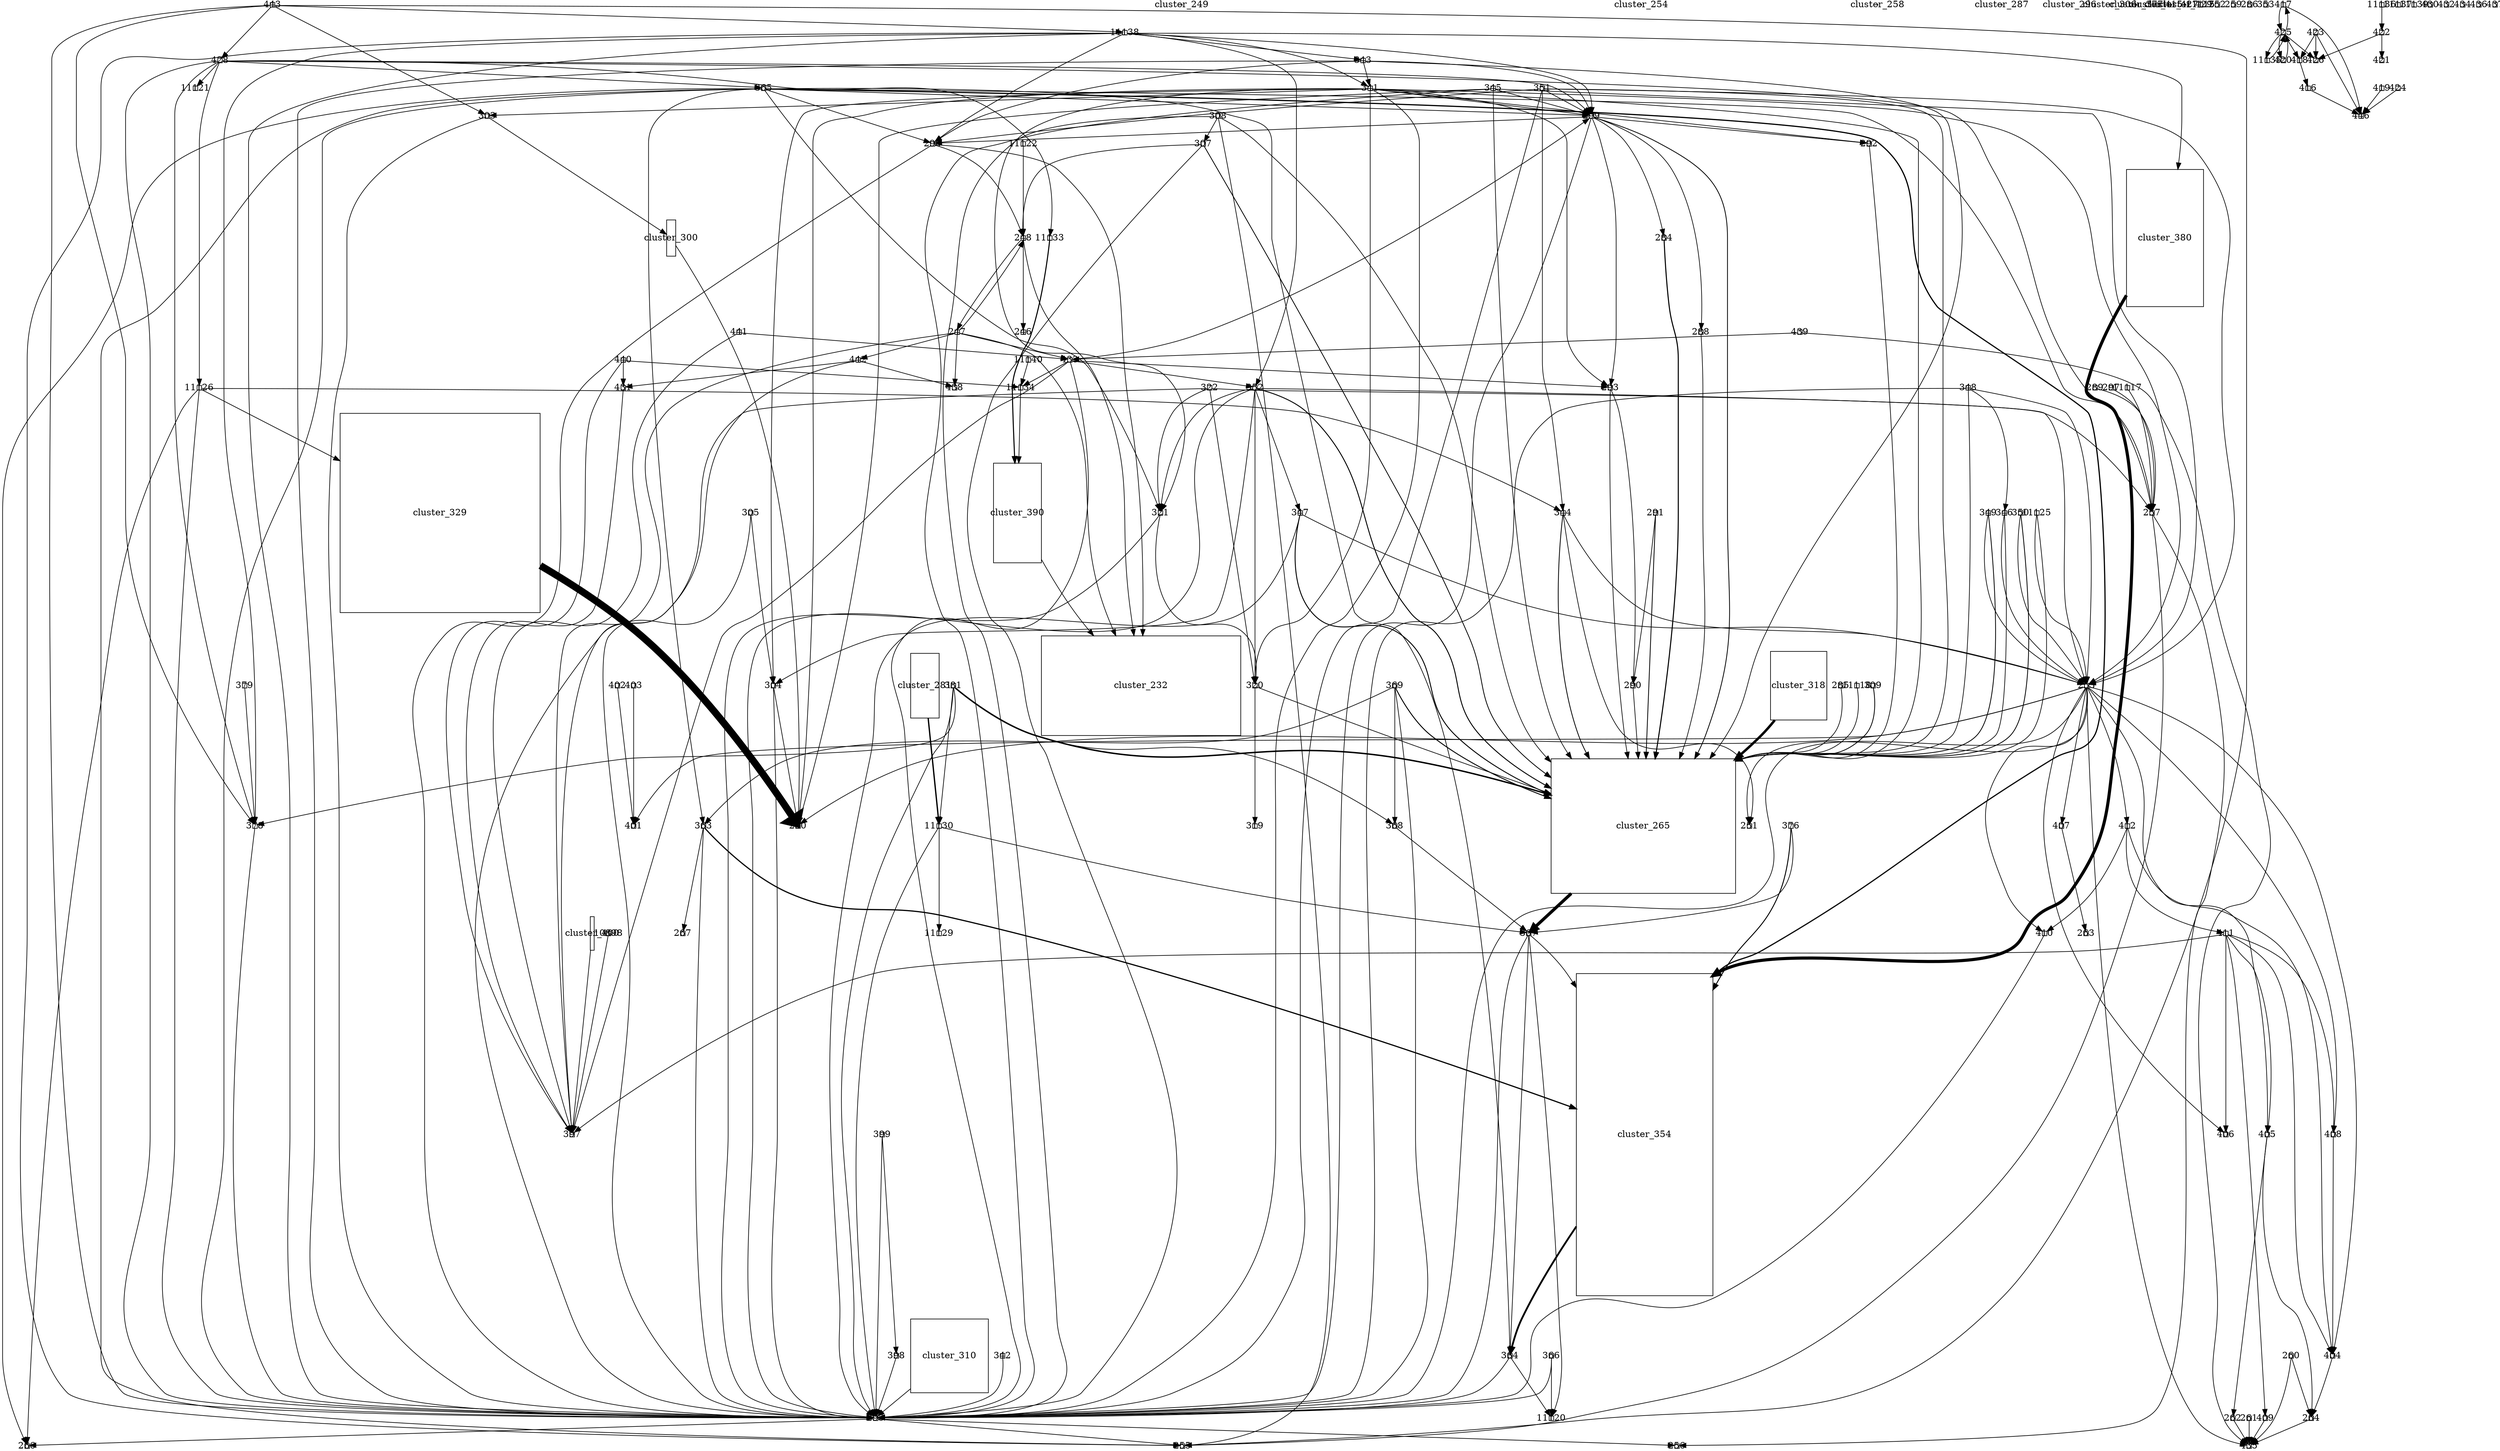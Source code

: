digraph G {
    cluster_232 [ shape=rectangle,width=4.27777777778,height=2.13888888889,fixedsize=true,id=5,type="node" ];
    cluster_249 [ shape=rectangle,width=0,height=0,fixedsize=true,id=25,type="node" ];
    cluster_254 [ shape=rectangle,width=0,height=0,fixedsize=true,id=30,type="node" ];
    cluster_258 [ shape=rectangle,width=0,height=0,fixedsize=true,id=34,type="node" ];
    cluster_265 [ shape=rectangle,width=3.95972222222,height=2.88888888889,fixedsize=true,id=41,type="node" ];
    cluster_281 [ shape=rectangle,width=0.611111111111,height=1.38888888889,fixedsize=true,id=58,type="node" ];
    cluster_287 [ shape=rectangle,width=0,height=0,fixedsize=true,id=66,type="node" ];
    cluster_296 [ shape=rectangle,width=0,height=0,fixedsize=true,id=76,type="node" ];
    cluster_300 [ shape=rectangle,width=0.1915,height=0.777777777778,fixedsize=true,id=80,type="node" ];
    cluster_306 [ shape=rectangle,width=0,height=0,fixedsize=true,id=86,type="node" ];
    cluster_310 [ shape=rectangle,width=1.66666666667,height=1.58333333333,fixedsize=true,id=90,type="node" ];
    cluster_318 [ shape=rectangle,width=1.20484722222,height=1.47222222222,fixedsize=true,id=98,type="node" ];
    cluster_329 [ shape=rectangle,width=4.28666666667,height=4.27777777778,fixedsize=true,id=111,type="node" ];
    cluster_354 [ shape=rectangle,width=2.93055555556,height=6.91666666667,fixedsize=true,id=140,type="node" ];
    cluster_377 [ shape=rectangle,width=0,height=0,fixedsize=true,id=167,type="node" ];
    cluster_380 [ shape=rectangle,width=1.65277777778,height=2.94444444444,fixedsize=true,id=170,type="node" ];
    cluster_390 [ shape=rectangle,width=1.03348611111,height=2.13888888889,fixedsize=true,id=182,type="node" ];
    cluster_400 [ shape=rectangle,width=0.0833333333333,height=0.722222222222,fixedsize=true,id=195,type="node" ];
    cluster_415 [ shape=rectangle,width=0,height=0,fixedsize=true,id=210,type="node" ];
    cluster_427 [ shape=rectangle,width=0,height=0,fixedsize=true,id=225,type="node" ];
    cluster_429 [ shape=rectangle,width=0,height=0,fixedsize=true,id=231,type="node" ];
    246 [ shape=rectangle,width=0.1,height=0.1,fixedsize=true,id=6,metric1=119,metric2="",type=leaf ];
    247 [ shape=rectangle,width=0.1,height=0.1,fixedsize=true,id=7,metric1=360,metric2="",type=leaf ];
    248 [ shape=rectangle,width=0.1,height=0.1,fixedsize=true,id=8,metric1=172,metric2="",type=leaf ];
    11115 [ shape=rectangle,width=0.1,height=0.1,fixedsize=true,id=9,metric1=12,metric2="",type=leaf ];
    250 [ shape=rectangle,width=0.1,height=0.1,fixedsize=true,id=26,metric1=20,metric2="",type=leaf ];
    251 [ shape=rectangle,width=0.1,height=0.1,fixedsize=true,id=27,metric1=13,metric2="",type=leaf ];
    252 [ shape=rectangle,width=0.1,height=0.1,fixedsize=true,id=28,metric1=31,metric2="",type=leaf ];
    253 [ shape=rectangle,width=0.1,height=0.1,fixedsize=true,id=29,metric1=77,metric2="",type=leaf ];
    255 [ shape=rectangle,width=0.1,height=0.1,fixedsize=true,id=31,metric1=160,metric2="",type=leaf ];
    256 [ shape=rectangle,width=0.1,height=0.1,fixedsize=true,id=32,metric1=143,metric2="",type=leaf ];
    257 [ shape=rectangle,width=0.1,height=0.1,fixedsize=true,id=33,metric1=276,metric2="",type=leaf ];
    259 [ shape=rectangle,width=0.1,height=0.1,fixedsize=true,id=35,metric1=33,metric2="",type=leaf ];
    260 [ shape=rectangle,width=0.1,height=0.1,fixedsize=true,id=36,metric1=38,metric2="",type=leaf ];
    261 [ shape=rectangle,width=0.1,height=0.1,fixedsize=true,id=37,metric1=43,metric2="",type=leaf ];
    262 [ shape=rectangle,width=0.1,height=0.1,fixedsize=true,id=38,metric1=23,metric2="",type=leaf ];
    263 [ shape=rectangle,width=0.1,height=0.1,fixedsize=true,id=39,metric1=31,metric2="",type=leaf ];
    264 [ shape=rectangle,width=0.1,height=0.1,fixedsize=true,id=40,metric1=47,metric2="",type=leaf ];
    266 [ shape=rectangle,width=0.1,height=0.1,fixedsize=true,id=42,metric1=22,metric2="",type=leaf ];
    267 [ shape=rectangle,width=0.1,height=0.1,fixedsize=true,id=43,metric1=789,metric2="",type=leaf ];
    284 [ shape=rectangle,width=0.1,height=0.1,fixedsize=true,id=59,metric1=60,metric2="",type=leaf ];
    285 [ shape=rectangle,width=0.1,height=0.1,fixedsize=true,id=60,metric1=55,metric2="",type=leaf ];
    286 [ shape=rectangle,width=0.1,height=0.1,fixedsize=true,id=61,metric1=83,metric2="",type=leaf ];
    11117 [ shape=rectangle,width=0.1,height=0.1,fixedsize=true,id=62,metric1=30,metric2="",type=leaf ];
    288 [ shape=rectangle,width=0.1,height=0.1,fixedsize=true,id=67,metric1=28,metric2="",type=leaf ];
    289 [ shape=rectangle,width=0.1,height=0.1,fixedsize=true,id=68,metric1=182,metric2="",type=leaf ];
    290 [ shape=rectangle,width=0.1,height=0.1,fixedsize=true,id=69,metric1=33,metric2="",type=leaf ];
    291 [ shape=rectangle,width=0.1,height=0.1,fixedsize=true,id=70,metric1=122,metric2="",type=leaf ];
    292 [ shape=rectangle,width=0.1,height=0.1,fixedsize=true,id=71,metric1=55,metric2="",type=leaf ];
    293 [ shape=rectangle,width=0.1,height=0.1,fixedsize=true,id=72,metric1=140,metric2="",type=leaf ];
    11118 [ shape=rectangle,width=0.1,height=0.1,fixedsize=true,id=73,metric1=9,metric2="",type=leaf ];
    295 [ shape=rectangle,width=0.1,height=0.1,fixedsize=true,id=75,metric1=395,metric2="",type=leaf ];
    297 [ shape=rectangle,width=0.1,height=0.1,fixedsize=true,id=77,metric1=116,metric2="",type=leaf ];
    298 [ shape=rectangle,width=0.1,height=0.1,fixedsize=true,id=78,metric1=151,metric2="",type=leaf ];
    299 [ shape=rectangle,width=0.1,height=0.1,fixedsize=true,id=79,metric1=151,metric2="",type=leaf ];
    303 [ shape=rectangle,width=0.1,height=0.1,fixedsize=true,id=81,metric1=16,metric2="",type=leaf ];
    304 [ shape=rectangle,width=0.1,height=0.1,fixedsize=true,id=82,metric1=75,metric2="",type=leaf ];
    305 [ shape=rectangle,width=0.1,height=0.1,fixedsize=true,id=83,metric1=47,metric2="",type=leaf ];
    307 [ shape=rectangle,width=0.1,height=0.1,fixedsize=true,id=87,metric1=85,metric2="",type=leaf ];
    308 [ shape=rectangle,width=0.1,height=0.1,fixedsize=true,id=88,metric1=114,metric2="",type=leaf ];
    309 [ shape=rectangle,width=0.1,height=0.1,fixedsize=true,id=89,metric1=57,metric2="",type=leaf ];
    319 [ shape=rectangle,width=0.1,height=0.1,fixedsize=true,id=99,metric1=18,metric2="",type=leaf ];
    320 [ shape=rectangle,width=0.1,height=0.1,fixedsize=true,id=100,metric1=111,metric2="",type=leaf ];
    321 [ shape=rectangle,width=0.1,height=0.1,fixedsize=true,id=101,metric1=230,metric2="",type=leaf ];
    322 [ shape=rectangle,width=0.1,height=0.1,fixedsize=true,id=102,metric1=96,metric2="",type=leaf ];
    11121 [ shape=rectangle,width=0.1,height=0.1,fixedsize=true,id=103,metric1=1,metric2="",type=leaf ];
    11122 [ shape=rectangle,width=0.1,height=0.1,fixedsize=true,id=104,metric1=15,metric2="",type=leaf ];
    341 [ shape=rectangle,width=0.1,height=0.1,fixedsize=true,id=112,metric1=93,metric2="",type=leaf ];
    342 [ shape=rectangle,width=0.1,height=0.1,fixedsize=true,id=113,metric1=50,metric2="",type=leaf ];
    343 [ shape=rectangle,width=0.1,height=0.1,fixedsize=true,id=114,metric1=317,metric2="",type=leaf ];
    344 [ shape=rectangle,width=0.1,height=0.1,fixedsize=true,id=115,metric1=85,metric2="",type=leaf ];
    345 [ shape=rectangle,width=0.1,height=0.1,fixedsize=true,id=116,metric1=64,metric2="",type=leaf ];
    346 [ shape=rectangle,width=0.1,height=0.1,fixedsize=true,id=117,metric1=18,metric2="",type=leaf ];
    347 [ shape=rectangle,width=0.1,height=0.1,fixedsize=true,id=118,metric1=54,metric2="",type=leaf ];
    348 [ shape=rectangle,width=0.1,height=0.1,fixedsize=true,id=119,metric1=66,metric2="",type=leaf ];
    349 [ shape=rectangle,width=0.1,height=0.1,fixedsize=true,id=120,metric1=23,metric2="",type=leaf ];
    350 [ shape=rectangle,width=0.1,height=0.1,fixedsize=true,id=121,metric1=67,metric2="",type=leaf ];
    351 [ shape=rectangle,width=0.1,height=0.1,fixedsize=true,id=122,metric1=165,metric2="",type=leaf ];
    352 [ shape=rectangle,width=0.1,height=0.1,fixedsize=true,id=123,metric1=35,metric2="",type=leaf ];
    353 [ shape=rectangle,width=0.1,height=0.1,fixedsize=true,id=124,metric1=56,metric2="",type=leaf ];
    11125 [ shape=rectangle,width=0.1,height=0.1,fixedsize=true,id=125,metric1=14,metric2="",type=leaf ];
    11126 [ shape=rectangle,width=0.1,height=0.1,fixedsize=true,id=126,metric1=4,metric2="",type=leaf ];
    363 [ shape=rectangle,width=0.1,height=0.1,fixedsize=true,id=141,metric1=216,metric2="",type=leaf ];
    364 [ shape=rectangle,width=0.1,height=0.1,fixedsize=true,id=142,metric1=79,metric2="",type=leaf ];
    365 [ shape=rectangle,width=0.1,height=0.1,fixedsize=true,id=143,metric1=325,metric2="",type=leaf ];
    366 [ shape=rectangle,width=0.1,height=0.1,fixedsize=true,id=144,metric1=117,metric2="",type=leaf ];
    367 [ shape=rectangle,width=0.1,height=0.1,fixedsize=true,id=145,metric1=228,metric2="",type=leaf ];
    368 [ shape=rectangle,width=0.1,height=0.1,fixedsize=true,id=146,metric1=75,metric2="",type=leaf ];
    369 [ shape=rectangle,width=0.1,height=0.1,fixedsize=true,id=147,metric1=216,metric2="",type=leaf ];
    376 [ shape=rectangle,width=0.1,height=0.1,fixedsize=true,id=148,metric1=88,metric2="",type=leaf ];
    11129 [ shape=rectangle,width=0.1,height=0.1,fixedsize=true,id=149,metric1=12,metric2="",type=leaf ];
    11130 [ shape=rectangle,width=0.1,height=0.1,fixedsize=true,id=150,metric1=134,metric2="",type=leaf ];
    378 [ shape=rectangle,width=0.1,height=0.1,fixedsize=true,id=168,metric1=476,metric2="",type=leaf ];
    379 [ shape=rectangle,width=0.1,height=0.1,fixedsize=true,id=169,metric1=38,metric2="",type=leaf ];
    381 [ shape=rectangle,width=0.1,height=0.1,fixedsize=true,id=171,metric1=62,metric2="",type=leaf ];
    397 [ shape=rectangle,width=0.1,height=0.1,fixedsize=true,id=183,metric1=107,metric2="",type=leaf ];
    398 [ shape=rectangle,width=0.1,height=0.1,fixedsize=true,id=184,metric1=23,metric2="",type=leaf ];
    399 [ shape=rectangle,width=0.1,height=0.1,fixedsize=true,id=185,metric1=62,metric2="",type=leaf ];
    10898 [ shape=rectangle,width=0.1,height=0.1,fixedsize=true,id=186,metric1=250,metric2="",type=leaf ];
    11133 [ shape=rectangle,width=0.1,height=0.1,fixedsize=true,id=187,metric1=5,metric2="",type=leaf ];
    11134 [ shape=rectangle,width=0.1,height=0.1,fixedsize=true,id=188,metric1=4,metric2="",type=leaf ];
    401 [ shape=rectangle,width=0.1,height=0.1,fixedsize=true,id=196,metric1=26,metric2="",type=leaf ];
    402 [ shape=rectangle,width=0.1,height=0.1,fixedsize=true,id=197,metric1=122,metric2="",type=leaf ];
    403 [ shape=rectangle,width=0.1,height=0.1,fixedsize=true,id=198,metric1=71,metric2="",type=leaf ];
    404 [ shape=rectangle,width=0.1,height=0.1,fixedsize=true,id=199,metric1=110,metric2="",type=leaf ];
    405 [ shape=rectangle,width=0.1,height=0.1,fixedsize=true,id=200,metric1=12,metric2="",type=leaf ];
    406 [ shape=rectangle,width=0.1,height=0.1,fixedsize=true,id=201,metric1=119,metric2="",type=leaf ];
    407 [ shape=rectangle,width=0.1,height=0.1,fixedsize=true,id=202,metric1=2,metric2="",type=leaf ];
    408 [ shape=rectangle,width=0.1,height=0.1,fixedsize=true,id=203,metric1=158,metric2="",type=leaf ];
    409 [ shape=rectangle,width=0.1,height=0.1,fixedsize=true,id=204,metric1=39,metric2="",type=leaf ];
    410 [ shape=rectangle,width=0.1,height=0.1,fixedsize=true,id=205,metric1=18,metric2="",type=leaf ];
    411 [ shape=rectangle,width=0.1,height=0.1,fixedsize=true,id=206,metric1=60,metric2="",type=leaf ];
    412 [ shape=rectangle,width=0.1,height=0.1,fixedsize=true,id=207,metric1=50,metric2="",type=leaf ];
    416 [ shape=rectangle,width=0.1,height=0.1,fixedsize=true,id=211,metric1=4,metric2="",type=leaf ];
    417 [ shape=rectangle,width=0.1,height=0.1,fixedsize=true,id=212,metric1=9,metric2="",type=leaf ];
    418 [ shape=rectangle,width=0.1,height=0.1,fixedsize=true,id=213,metric1=154,metric2="",type=leaf ];
    419 [ shape=rectangle,width=0.1,height=0.1,fixedsize=true,id=214,metric1=617,metric2="",type=leaf ];
    420 [ shape=rectangle,width=0.1,height=0.1,fixedsize=true,id=215,metric1=33,metric2="",type=leaf ];
    421 [ shape=rectangle,width=0.1,height=0.1,fixedsize=true,id=216,metric1=6,metric2="",type=leaf ];
    422 [ shape=rectangle,width=0.1,height=0.1,fixedsize=true,id=217,metric1=132,metric2="",type=leaf ];
    423 [ shape=rectangle,width=0.1,height=0.1,fixedsize=true,id=218,metric1=36,metric2="",type=leaf ];
    424 [ shape=rectangle,width=0.1,height=0.1,fixedsize=true,id=219,metric1=13,metric2="",type=leaf ];
    425 [ shape=rectangle,width=0.1,height=0.1,fixedsize=true,id=220,metric1=49,metric2="",type=leaf ];
    426 [ shape=rectangle,width=0.1,height=0.1,fixedsize=true,id=221,metric1=6,metric2="",type=leaf ];
    446 [ shape=rectangle,width=0.1,height=0.1,fixedsize=true,id=222,metric1=11,metric2="",type=leaf ];
    11135 [ shape=rectangle,width=0.1,height=0.1,fixedsize=true,id=223,metric1=2,metric2="",type=leaf ];
    11136 [ shape=rectangle,width=0.1,height=0.1,fixedsize=true,id=224,metric1=17,metric2="",type=leaf ];
    428 [ shape=rectangle,width=0.1,height=0.1,fixedsize=true,id=226,metric1=60,metric2="",type=leaf ];
    443 [ shape=rectangle,width=0.1,height=0.1,fixedsize=true,id=227,metric1=325,metric2="",type=leaf ];
    11137 [ shape=rectangle,width=0.1,height=0.1,fixedsize=true,id=228,metric1=7,metric2="",type=leaf ];
    11138 [ shape=rectangle,width=0.1,height=0.1,fixedsize=true,id=229,metric1=65,metric2="",type=leaf ];
    11139 [ shape=rectangle,width=0.1,height=0.1,fixedsize=true,id=230,metric1=5,metric2="",type=leaf ];
    430 [ shape=rectangle,width=0.1,height=0.1,fixedsize=true,id=232,metric1=60,metric2="",type=leaf ];
    431 [ shape=rectangle,width=0.1,height=0.1,fixedsize=true,id=233,metric1=44,metric2="",type=leaf ];
    432 [ shape=rectangle,width=0.1,height=0.1,fixedsize=true,id=234,metric1=176,metric2="",type=leaf ];
    433 [ shape=rectangle,width=0.1,height=0.1,fixedsize=true,id=235,metric1=206,metric2="",type=leaf ];
    434 [ shape=rectangle,width=0.1,height=0.1,fixedsize=true,id=236,metric1=19,metric2="",type=leaf ];
    435 [ shape=rectangle,width=0.1,height=0.1,fixedsize=true,id=237,metric1=179,metric2="",type=leaf ];
    436 [ shape=rectangle,width=0.1,height=0.1,fixedsize=true,id=238,metric1=15,metric2="",type=leaf ];
    437 [ shape=rectangle,width=0.1,height=0.1,fixedsize=true,id=239,metric1=31,metric2="",type=leaf ];
    438 [ shape=rectangle,width=0.1,height=0.1,fixedsize=true,id=240,metric1=38,metric2="",type=leaf ];
    439 [ shape=rectangle,width=0.1,height=0.1,fixedsize=true,id=241,metric1=50,metric2="",type=leaf ];
    440 [ shape=rectangle,width=0.1,height=0.1,fixedsize=true,id=242,metric1=48,metric2="",type=leaf ];
    441 [ shape=rectangle,width=0.1,height=0.1,fixedsize=true,id=243,metric1=20,metric2="",type=leaf ];
    442 [ shape=rectangle,width=0.1,height=0.1,fixedsize=true,id=244,metric1=155,metric2="",type=leaf ];
    11140 [ shape=rectangle,width=0.1,height=0.1,fixedsize=true,id=245,metric1=13,metric2="",type=leaf ];
    11120 [ shape=rectangle,width=0.1,height=0.1,fixedsize=true,id=247,metric1=30,metric2="",type=leaf ];
    253 -> 250 [ style="setlinewidth(1)" ];
    253 -> 251 [ style="setlinewidth(1)" ];
    253 -> 295 [ style="setlinewidth(1)" ];
    253 -> 412 [ style="setlinewidth(1)" ];
    253 -> 401 [ style="setlinewidth(1)" ];
    253 -> 404 [ style="setlinewidth(1)" ];
    253 -> 410 [ style="setlinewidth(1)" ];
    253 -> 405 [ style="setlinewidth(1)" ];
    253 -> 406 [ style="setlinewidth(1)" ];
    253 -> 407 [ style="setlinewidth(1)" ];
    253 -> 408 [ style="setlinewidth(1)" ];
    253 -> 435 [ style="setlinewidth(1)" ];
    341 -> 250 [ style="setlinewidth(1)" ];
    341 -> 253 [ style="setlinewidth(1)" ];
    341 -> 292 [ style="setlinewidth(1)" ];
    341 -> 293 [ style="setlinewidth(1)" ];
    341 -> 295 [ style="setlinewidth(1)" ];
    341 -> 299 [ style="setlinewidth(1)" ];
    341 -> 304 [ style="setlinewidth(1)" ];
    341 -> 303 [ style="setlinewidth(1)" ];
    341 -> 320 [ style="setlinewidth(1)" ];
    341 -> 321 [ style="setlinewidth(1)" ];
    341 -> cluster_265 [ style="setlinewidth(1)" ];
    342 -> 295 [ style="setlinewidth(1)" ];
    343 -> 341 [ style="setlinewidth(1)" ];
    343 -> 295 [ style="setlinewidth(1)" ];
    343 -> 298 [ style="setlinewidth(1)" ];
    343 -> 299 [ style="setlinewidth(1)" ];
    343 -> cluster_265 [ style="setlinewidth(1)" ];
    344 -> 251 [ style="setlinewidth(1)" ];
    344 -> 253 [ style="setlinewidth(1)" ];
    344 -> cluster_265 [ style="setlinewidth(1.2)" ];
    345 -> 250 [ style="setlinewidth(1)" ];
    345 -> 253 [ style="setlinewidth(1)" ];
    345 -> 295 [ style="setlinewidth(1)" ];
    345 -> 299 [ style="setlinewidth(1)" ];
    345 -> cluster_265 [ style="setlinewidth(1)" ];
    11125 -> 253 [ style="setlinewidth(1)" ];
    11125 -> cluster_265 [ style="setlinewidth(1)" ];
    346 -> 253 [ style="setlinewidth(1)" ];
    346 -> cluster_265 [ style="setlinewidth(1)" ];
    11126 -> 344 [ style="setlinewidth(1)" ];
    11126 -> 266 [ style="setlinewidth(1)" ];
    11126 -> 295 [ style="setlinewidth(1)" ];
    11126 -> cluster_329 [ style="setlinewidth(1)" ];
    347 -> 253 [ style="setlinewidth(1)" ];
    347 -> 295 [ style="setlinewidth(1)" ];
    347 -> cluster_265 [ style="setlinewidth(1.4)" ];
    348 -> 253 [ style="setlinewidth(1)" ];
    348 -> 346 [ style="setlinewidth(1)" ];
    348 -> 295 [ style="setlinewidth(1)" ];
    348 -> cluster_265 [ style="setlinewidth(1)" ];
    349 -> 253 [ style="setlinewidth(1)" ];
    349 -> cluster_265 [ style="setlinewidth(1.2)" ];
    350 -> 253 [ style="setlinewidth(1)" ];
    350 -> cluster_265 [ style="setlinewidth(1.2)" ];
    351 -> 253 [ style="setlinewidth(1)" ];
    351 -> 344 [ style="setlinewidth(1)" ];
    351 -> 295 [ style="setlinewidth(1)" ];
    351 -> 298 [ style="setlinewidth(1)" ];
    351 -> 299 [ style="setlinewidth(1)" ];
    351 -> cluster_265 [ style="setlinewidth(1)" ];
    352 -> 253 [ style="setlinewidth(1)" ];
    352 -> 347 [ style="setlinewidth(1)" ];
    352 -> 295 [ style="setlinewidth(1)" ];
    352 -> 304 [ style="setlinewidth(1)" ];
    352 -> 320 [ style="setlinewidth(1)" ];
    352 -> 321 [ style="setlinewidth(1)" ];
    352 -> cluster_265 [ style="setlinewidth(1.4)" ];
    257 -> 255 [ style="setlinewidth(1)" ];
    257 -> 256 [ style="setlinewidth(1)" ];
    368 -> 367 [ style="setlinewidth(1)" ];
    376 -> 367 [ style="setlinewidth(1)" ];
    376 -> cluster_354 [ style="setlinewidth(1.4)" ];
    363 -> 267 [ style="setlinewidth(1)" ];
    363 -> 295 [ style="setlinewidth(1)" ];
    363 -> cluster_354 [ style="setlinewidth(1.8)" ];
    364 -> 295 [ style="setlinewidth(1)" ];
    364 -> 11120 [ style="setlinewidth(1)" ];
    365 -> 255 [ style="setlinewidth(1)" ];
    365 -> 257 [ style="setlinewidth(1)" ];
    365 -> 363 [ style="setlinewidth(1)" ];
    365 -> 364 [ style="setlinewidth(1)" ];
    365 -> 266 [ style="setlinewidth(1)" ];
    365 -> 295 [ style="setlinewidth(1)" ];
    365 -> 298 [ style="setlinewidth(1)" ];
    365 -> 299 [ style="setlinewidth(1)" ];
    365 -> 321 [ style="setlinewidth(1)" ];
    365 -> cluster_354 [ style="setlinewidth(1.8)" ];
    366 -> 295 [ style="setlinewidth(1)" ];
    366 -> 11120 [ style="setlinewidth(1)" ];
    367 -> 364 [ style="setlinewidth(1)" ];
    367 -> 295 [ style="setlinewidth(1)" ];
    367 -> 11120 [ style="setlinewidth(1)" ];
    367 -> cluster_354 [ style="setlinewidth(1)" ];
    11130 -> 367 [ style="setlinewidth(1)" ];
    11130 -> 11129 [ style="setlinewidth(1)" ];
    11130 -> 295 [ style="setlinewidth(1)" ];
    369 -> 368 [ style="setlinewidth(1)" ];
    369 -> 363 [ style="setlinewidth(1)" ];
    369 -> 295 [ style="setlinewidth(1)" ];
    369 -> cluster_265 [ style="setlinewidth(1.4)" ];
    260 -> 264 [ style="setlinewidth(1)" ];
    260 -> 435 [ style="setlinewidth(1)" ];
    261 -> 435 [ style="setlinewidth(1)" ];
    262 -> 435 [ style="setlinewidth(1)" ];
    264 -> 435 [ style="setlinewidth(1)" ];
    378 -> 295 [ style="setlinewidth(1)" ];
    379 -> 378 [ style="setlinewidth(1)" ];
    381 -> 368 [ style="setlinewidth(1)" ];
    381 -> 11130 [ style="setlinewidth(1)" ];
    381 -> 378 [ style="setlinewidth(1)" ];
    381 -> 295 [ style="setlinewidth(1)" ];
    381 -> cluster_265 [ style="setlinewidth(2.2)" ];
    11117 -> 257 [ style="setlinewidth(1)" ];
    289 -> 257 [ style="setlinewidth(1)" ];
    291 -> 290 [ style="setlinewidth(1)" ];
    291 -> cluster_265 [ style="setlinewidth(1.2)" ];
    293 -> 290 [ style="setlinewidth(1)" ];
    293 -> cluster_265 [ style="setlinewidth(1)" ];
    398 -> 295 [ style="setlinewidth(1)" ];
    399 -> 398 [ style="setlinewidth(1)" ];
    399 -> 295 [ style="setlinewidth(1)" ];
    10898 -> 397 [ style="setlinewidth(1)" ];
    295 -> 255 [ style="setlinewidth(1)" ];
    295 -> 256 [ style="setlinewidth(1)" ];
    295 -> 266 [ style="setlinewidth(1)" ];
    247 -> 397 [ style="setlinewidth(1)" ];
    247 -> 248 [ style="setlinewidth(1)" ];
    247 -> 442 [ style="setlinewidth(1)" ];
    247 -> 433 [ style="setlinewidth(1)" ];
    247 -> 438 [ style="setlinewidth(1)" ];
    247 -> cluster_232 [ style="setlinewidth(1)" ];
    248 -> 246 [ style="setlinewidth(1)" ];
    248 -> 247 [ style="setlinewidth(1)" ];
    248 -> cluster_232 [ style="setlinewidth(1)" ];
    297 -> 257 [ style="setlinewidth(1)" ];
    298 -> 295 [ style="setlinewidth(1)" ];
    298 -> 248 [ style="setlinewidth(1)" ];
    298 -> cluster_232 [ style="setlinewidth(1)" ];
    299 -> 284 [ style="setlinewidth(1)" ];
    299 -> 288 [ style="setlinewidth(1)" ];
    299 -> 292 [ style="setlinewidth(1)" ];
    299 -> 293 [ style="setlinewidth(1)" ];
    299 -> 295 [ style="setlinewidth(1)" ];
    299 -> 298 [ style="setlinewidth(1)" ];
    299 -> cluster_265 [ style="setlinewidth(1.2)" ];
    411 -> 397 [ style="setlinewidth(1)" ];
    411 -> 404 [ style="setlinewidth(1)" ];
    411 -> 405 [ style="setlinewidth(1)" ];
    411 -> 406 [ style="setlinewidth(1)" ];
    411 -> 408 [ style="setlinewidth(1)" ];
    411 -> 409 [ style="setlinewidth(1)" ];
    412 -> 411 [ style="setlinewidth(1)" ];
    412 -> 404 [ style="setlinewidth(1)" ];
    412 -> 410 [ style="setlinewidth(1)" ];
    402 -> 401 [ style="setlinewidth(1)" ];
    403 -> 401 [ style="setlinewidth(1)" ];
    404 -> 264 [ style="setlinewidth(1)" ];
    410 -> 295 [ style="setlinewidth(1)" ];
    405 -> 262 [ style="setlinewidth(1)" ];
    405 -> 264 [ style="setlinewidth(1)" ];
    407 -> 263 [ style="setlinewidth(1)" ];
    408 -> 404 [ style="setlinewidth(1)" ];
    409 -> 435 [ style="setlinewidth(1)" ];
    305 -> 295 [ style="setlinewidth(1)" ];
    305 -> 304 [ style="setlinewidth(1)" ];
    304 -> 250 [ style="setlinewidth(1)" ];
    304 -> 295 [ style="setlinewidth(1)" ];
    303 -> 295 [ style="setlinewidth(1)" ];
    303 -> cluster_300 [ style="setlinewidth(1)" ];
    416 -> 446 [ style="setlinewidth(1)" ];
    417 -> 446 [ style="setlinewidth(1)" ];
    417 -> 425 [ style="setlinewidth(1)" ];
    418 -> 416 [ style="setlinewidth(1)" ];
    419 -> 446 [ style="setlinewidth(1)" ];
    11135 -> 425 [ style="setlinewidth(1)" ];
    420 -> 425 [ style="setlinewidth(1)" ];
    422 -> 421 [ style="setlinewidth(1)" ];
    422 -> 426 [ style="setlinewidth(1)" ];
    423 -> 418 [ style="setlinewidth(1)" ];
    423 -> 446 [ style="setlinewidth(1)" ];
    423 -> 426 [ style="setlinewidth(1)" ];
    424 -> 446 [ style="setlinewidth(1)" ];
    425 -> 417 [ style="setlinewidth(1)" ];
    425 -> 418 [ style="setlinewidth(1)" ];
    425 -> 11135 [ style="setlinewidth(1)" ];
    425 -> 420 [ style="setlinewidth(1)" ];
    425 -> 426 [ style="setlinewidth(1)" ];
    11136 -> 422 [ style="setlinewidth(1)" ];
    307 -> 295 [ style="setlinewidth(1)" ];
    307 -> 248 [ style="setlinewidth(1)" ];
    307 -> cluster_265 [ style="setlinewidth(1.2)" ];
    308 -> 255 [ style="setlinewidth(1)" ];
    308 -> 295 [ style="setlinewidth(1)" ];
    308 -> 307 [ style="setlinewidth(1)" ];
    308 -> cluster_265 [ style="setlinewidth(1)" ];
    428 -> 11126 [ style="setlinewidth(1)" ];
    428 -> 257 [ style="setlinewidth(1)" ];
    428 -> 365 [ style="setlinewidth(1)" ];
    428 -> 378 [ style="setlinewidth(1)" ];
    428 -> 11133 [ style="setlinewidth(1)" ];
    428 -> 295 [ style="setlinewidth(1)" ];
    428 -> 299 [ style="setlinewidth(1)" ];
    428 -> 11121 [ style="setlinewidth(1)" ];
    443 -> 255 [ style="setlinewidth(1)" ];
    443 -> 378 [ style="setlinewidth(1)" ];
    443 -> 295 [ style="setlinewidth(1)" ];
    443 -> 303 [ style="setlinewidth(1)" ];
    443 -> 428 [ style="setlinewidth(1)" ];
    443 -> 11138 [ style="setlinewidth(1)" ];
    11138 -> 341 [ style="setlinewidth(1)" ];
    11138 -> 343 [ style="setlinewidth(1)" ];
    11138 -> 352 [ style="setlinewidth(1)" ];
    11138 -> 255 [ style="setlinewidth(1)" ];
    11138 -> 378 [ style="setlinewidth(1)" ];
    11138 -> 295 [ style="setlinewidth(1)" ];
    11138 -> 298 [ style="setlinewidth(1)" ];
    11138 -> 299 [ style="setlinewidth(1)" ];
    11138 -> cluster_380 [ style="setlinewidth(1)" ];
    320 -> 319 [ style="setlinewidth(1)" ];
    320 -> cluster_265 [ style="setlinewidth(1)" ];
    11122 -> 248 [ style="setlinewidth(1)" ];
    321 -> 295 [ style="setlinewidth(1)" ];
    321 -> 320 [ style="setlinewidth(1)" ];
    322 -> 257 [ style="setlinewidth(1)" ];
    322 -> 295 [ style="setlinewidth(1)" ];
    322 -> 320 [ style="setlinewidth(1)" ];
    322 -> 321 [ style="setlinewidth(1)" ];
    440 -> 397 [ style="setlinewidth(1)" ];
    440 -> 11134 [ style="setlinewidth(1)" ];
    440 -> 431 [ style="setlinewidth(1)" ];
    442 -> 397 [ style="setlinewidth(1)" ];
    442 -> 431 [ style="setlinewidth(1)" ];
    442 -> 438 [ style="setlinewidth(1)" ];
    431 -> 397 [ style="setlinewidth(1)" ];
    433 -> 352 [ style="setlinewidth(1)" ];
    433 -> 293 [ style="setlinewidth(1)" ];
    433 -> 397 [ style="setlinewidth(1)" ];
    433 -> 11134 [ style="setlinewidth(1)" ];
    433 -> 295 [ style="setlinewidth(1)" ];
    433 -> 299 [ style="setlinewidth(1)" ];
    441 -> 397 [ style="setlinewidth(1)" ];
    441 -> 433 [ style="setlinewidth(1)" ];
    439 -> 433 [ style="setlinewidth(1)" ];
    439 -> 435 [ style="setlinewidth(1)" ];
    11140 -> 11134 [ style="setlinewidth(1)" ];
    cluster_329 -> 250 [ style="setlinewidth(11)" ];
    cluster_354 -> 364 [ style="setlinewidth(2.8)" ];
    cluster_265 -> 367 [ style="setlinewidth(4.8)" ];
    cluster_380 -> cluster_354 [ style="setlinewidth(4.8)" ];
    284 -> cluster_265 [ style="setlinewidth(1.6)" ];
    cluster_281 -> 11130 [ style="setlinewidth(2)" ];
    285 -> cluster_265 [ style="setlinewidth(1)" ];
    288 -> cluster_265 [ style="setlinewidth(1)" ];
    290 -> cluster_265 [ style="setlinewidth(1)" ];
    292 -> cluster_265 [ style="setlinewidth(1)" ];
    11118 -> cluster_265 [ style="setlinewidth(1)" ];
    11133 -> cluster_390 [ style="setlinewidth(1.6)" ];
    11134 -> cluster_390 [ style="setlinewidth(1)" ];
    cluster_390 -> cluster_232 [ style="setlinewidth(1)" ];
    cluster_400 -> 397 [ style="setlinewidth(1)" ];
    cluster_300 -> 250 [ style="setlinewidth(1)" ];
    309 -> cluster_265 [ style="setlinewidth(1.2)" ];
    cluster_318 -> cluster_265 [ style="setlinewidth(3.8)" ];
    cluster_310 -> 295 [ style="setlinewidth(1)" ];
}
